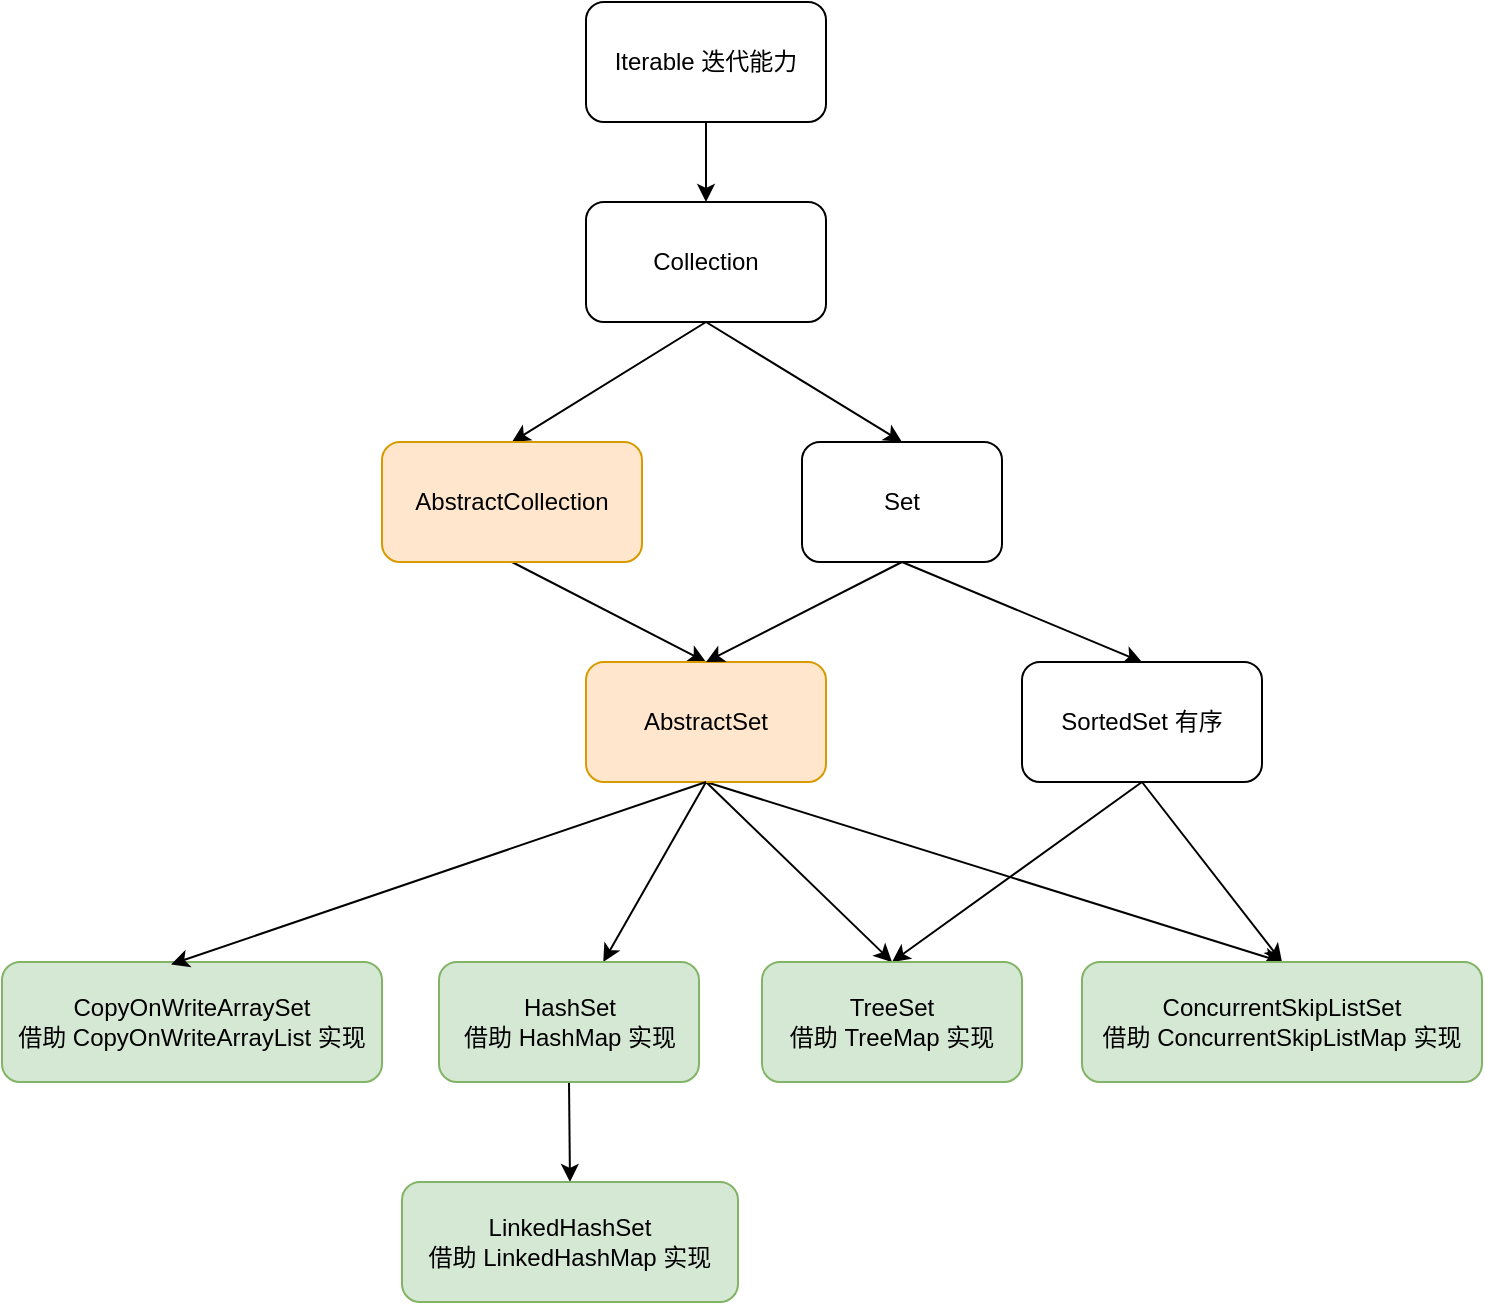 <mxfile version="24.6.4" type="device">
  <diagram name="第 1 页" id="XsR3ncLrPXC3dTy0FcWf">
    <mxGraphModel dx="1050" dy="629" grid="1" gridSize="10" guides="1" tooltips="1" connect="1" arrows="1" fold="1" page="1" pageScale="1" pageWidth="827" pageHeight="1169" math="0" shadow="0">
      <root>
        <mxCell id="0" />
        <mxCell id="1" parent="0" />
        <mxCell id="FKfBZnsISCD7llRRQSE3-6" style="edgeStyle=orthogonalEdgeStyle;rounded=0;orthogonalLoop=1;jettySize=auto;html=1;exitX=0.5;exitY=1;exitDx=0;exitDy=0;" edge="1" parent="1" source="FKfBZnsISCD7llRRQSE3-1" target="FKfBZnsISCD7llRRQSE3-2">
          <mxGeometry relative="1" as="geometry" />
        </mxCell>
        <mxCell id="FKfBZnsISCD7llRRQSE3-1" value="Iterable 迭代能力" style="rounded=1;whiteSpace=wrap;html=1;" vertex="1" parent="1">
          <mxGeometry x="422" y="70" width="120" height="60" as="geometry" />
        </mxCell>
        <mxCell id="FKfBZnsISCD7llRRQSE3-8" style="edgeStyle=none;rounded=0;orthogonalLoop=1;jettySize=auto;html=1;exitX=0.5;exitY=1;exitDx=0;exitDy=0;entryX=0.5;entryY=0;entryDx=0;entryDy=0;" edge="1" parent="1" source="FKfBZnsISCD7llRRQSE3-2" target="FKfBZnsISCD7llRRQSE3-3">
          <mxGeometry relative="1" as="geometry" />
        </mxCell>
        <mxCell id="FKfBZnsISCD7llRRQSE3-9" style="edgeStyle=none;rounded=0;orthogonalLoop=1;jettySize=auto;html=1;exitX=0.5;exitY=1;exitDx=0;exitDy=0;entryX=0.5;entryY=0;entryDx=0;entryDy=0;" edge="1" parent="1" source="FKfBZnsISCD7llRRQSE3-2" target="FKfBZnsISCD7llRRQSE3-5">
          <mxGeometry relative="1" as="geometry" />
        </mxCell>
        <mxCell id="FKfBZnsISCD7llRRQSE3-2" value="Collection" style="rounded=1;whiteSpace=wrap;html=1;" vertex="1" parent="1">
          <mxGeometry x="422" y="170" width="120" height="60" as="geometry" />
        </mxCell>
        <mxCell id="FKfBZnsISCD7llRRQSE3-10" style="edgeStyle=none;rounded=0;orthogonalLoop=1;jettySize=auto;html=1;exitX=0.5;exitY=1;exitDx=0;exitDy=0;entryX=0.5;entryY=0;entryDx=0;entryDy=0;" edge="1" parent="1" source="FKfBZnsISCD7llRRQSE3-3" target="FKfBZnsISCD7llRRQSE3-4">
          <mxGeometry relative="1" as="geometry" />
        </mxCell>
        <mxCell id="FKfBZnsISCD7llRRQSE3-3" value="AbstractCollection" style="rounded=1;whiteSpace=wrap;html=1;fillColor=#ffe6cc;strokeColor=#d79b00;" vertex="1" parent="1">
          <mxGeometry x="320" y="290" width="130" height="60" as="geometry" />
        </mxCell>
        <mxCell id="FKfBZnsISCD7llRRQSE3-18" style="edgeStyle=none;rounded=0;orthogonalLoop=1;jettySize=auto;html=1;exitX=0.5;exitY=1;exitDx=0;exitDy=0;" edge="1" parent="1" source="FKfBZnsISCD7llRRQSE3-4" target="FKfBZnsISCD7llRRQSE3-15">
          <mxGeometry relative="1" as="geometry" />
        </mxCell>
        <mxCell id="FKfBZnsISCD7llRRQSE3-20" style="edgeStyle=none;rounded=0;orthogonalLoop=1;jettySize=auto;html=1;exitX=0.5;exitY=1;exitDx=0;exitDy=0;entryX=0.5;entryY=0;entryDx=0;entryDy=0;" edge="1" parent="1" source="FKfBZnsISCD7llRRQSE3-4" target="FKfBZnsISCD7llRRQSE3-17">
          <mxGeometry relative="1" as="geometry" />
        </mxCell>
        <mxCell id="FKfBZnsISCD7llRRQSE3-25" style="edgeStyle=none;rounded=0;orthogonalLoop=1;jettySize=auto;html=1;exitX=0.5;exitY=1;exitDx=0;exitDy=0;entryX=0.5;entryY=0;entryDx=0;entryDy=0;" edge="1" parent="1" source="FKfBZnsISCD7llRRQSE3-4" target="FKfBZnsISCD7llRRQSE3-22">
          <mxGeometry relative="1" as="geometry" />
        </mxCell>
        <mxCell id="FKfBZnsISCD7llRRQSE3-4" value="AbstractSet" style="rounded=1;whiteSpace=wrap;html=1;fillColor=#ffe6cc;strokeColor=#d79b00;" vertex="1" parent="1">
          <mxGeometry x="422" y="400" width="120" height="60" as="geometry" />
        </mxCell>
        <mxCell id="FKfBZnsISCD7llRRQSE3-12" style="edgeStyle=none;rounded=0;orthogonalLoop=1;jettySize=auto;html=1;exitX=0.5;exitY=1;exitDx=0;exitDy=0;entryX=0.5;entryY=0;entryDx=0;entryDy=0;" edge="1" parent="1" source="FKfBZnsISCD7llRRQSE3-5" target="FKfBZnsISCD7llRRQSE3-4">
          <mxGeometry relative="1" as="geometry" />
        </mxCell>
        <mxCell id="FKfBZnsISCD7llRRQSE3-14" style="edgeStyle=none;rounded=0;orthogonalLoop=1;jettySize=auto;html=1;exitX=0.5;exitY=1;exitDx=0;exitDy=0;entryX=0.5;entryY=0;entryDx=0;entryDy=0;" edge="1" parent="1" source="FKfBZnsISCD7llRRQSE3-5" target="FKfBZnsISCD7llRRQSE3-13">
          <mxGeometry relative="1" as="geometry" />
        </mxCell>
        <mxCell id="FKfBZnsISCD7llRRQSE3-5" value="Set" style="rounded=1;whiteSpace=wrap;html=1;" vertex="1" parent="1">
          <mxGeometry x="530" y="290" width="100" height="60" as="geometry" />
        </mxCell>
        <mxCell id="FKfBZnsISCD7llRRQSE3-21" style="edgeStyle=none;rounded=0;orthogonalLoop=1;jettySize=auto;html=1;exitX=0.5;exitY=1;exitDx=0;exitDy=0;entryX=0.5;entryY=0;entryDx=0;entryDy=0;" edge="1" parent="1" source="FKfBZnsISCD7llRRQSE3-13" target="FKfBZnsISCD7llRRQSE3-17">
          <mxGeometry relative="1" as="geometry" />
        </mxCell>
        <mxCell id="FKfBZnsISCD7llRRQSE3-26" style="edgeStyle=none;rounded=0;orthogonalLoop=1;jettySize=auto;html=1;exitX=0.5;exitY=1;exitDx=0;exitDy=0;entryX=0.5;entryY=0;entryDx=0;entryDy=0;" edge="1" parent="1" source="FKfBZnsISCD7llRRQSE3-13" target="FKfBZnsISCD7llRRQSE3-22">
          <mxGeometry relative="1" as="geometry" />
        </mxCell>
        <mxCell id="FKfBZnsISCD7llRRQSE3-13" value="SortedSet 有序" style="rounded=1;whiteSpace=wrap;html=1;" vertex="1" parent="1">
          <mxGeometry x="640" y="400" width="120" height="60" as="geometry" />
        </mxCell>
        <mxCell id="FKfBZnsISCD7llRRQSE3-19" style="edgeStyle=none;rounded=0;orthogonalLoop=1;jettySize=auto;html=1;exitX=0.5;exitY=1;exitDx=0;exitDy=0;entryX=0.5;entryY=0;entryDx=0;entryDy=0;" edge="1" parent="1" source="FKfBZnsISCD7llRRQSE3-15" target="FKfBZnsISCD7llRRQSE3-16">
          <mxGeometry relative="1" as="geometry" />
        </mxCell>
        <mxCell id="FKfBZnsISCD7llRRQSE3-15" value="HashSet&lt;br&gt;借助 HashMap 实现" style="rounded=1;whiteSpace=wrap;html=1;fillColor=#d5e8d4;strokeColor=#82b366;" vertex="1" parent="1">
          <mxGeometry x="348.5" y="550" width="130" height="60" as="geometry" />
        </mxCell>
        <mxCell id="FKfBZnsISCD7llRRQSE3-16" value="Linked&lt;span style=&quot;background-color: initial;&quot;&gt;HashSet&lt;br&gt;借助 LinkedHashMap 实现&lt;/span&gt;" style="rounded=1;whiteSpace=wrap;html=1;fillColor=#d5e8d4;strokeColor=#82b366;" vertex="1" parent="1">
          <mxGeometry x="330" y="660" width="168" height="60" as="geometry" />
        </mxCell>
        <mxCell id="FKfBZnsISCD7llRRQSE3-17" value="TreeSet&lt;br&gt;借助 TreeMap 实现" style="rounded=1;whiteSpace=wrap;html=1;fillColor=#d5e8d4;strokeColor=#82b366;" vertex="1" parent="1">
          <mxGeometry x="510" y="550" width="130" height="60" as="geometry" />
        </mxCell>
        <mxCell id="FKfBZnsISCD7llRRQSE3-22" value="ConcurrentSkipListSet&lt;br&gt;借助&amp;nbsp;ConcurrentSkipListMap 实现" style="rounded=1;whiteSpace=wrap;html=1;fillColor=#d5e8d4;strokeColor=#82b366;" vertex="1" parent="1">
          <mxGeometry x="670" y="550" width="200" height="60" as="geometry" />
        </mxCell>
        <mxCell id="FKfBZnsISCD7llRRQSE3-23" value="CopyOnWriteArraySet&lt;br&gt;借助&amp;nbsp;CopyOnWriteArrayList 实现" style="rounded=1;whiteSpace=wrap;html=1;fillColor=#d5e8d4;strokeColor=#82b366;" vertex="1" parent="1">
          <mxGeometry x="130" y="550" width="190" height="60" as="geometry" />
        </mxCell>
        <mxCell id="FKfBZnsISCD7llRRQSE3-24" style="edgeStyle=none;rounded=0;orthogonalLoop=1;jettySize=auto;html=1;exitX=0.5;exitY=1;exitDx=0;exitDy=0;entryX=0.445;entryY=0.02;entryDx=0;entryDy=0;entryPerimeter=0;" edge="1" parent="1" source="FKfBZnsISCD7llRRQSE3-4" target="FKfBZnsISCD7llRRQSE3-23">
          <mxGeometry relative="1" as="geometry" />
        </mxCell>
      </root>
    </mxGraphModel>
  </diagram>
</mxfile>
